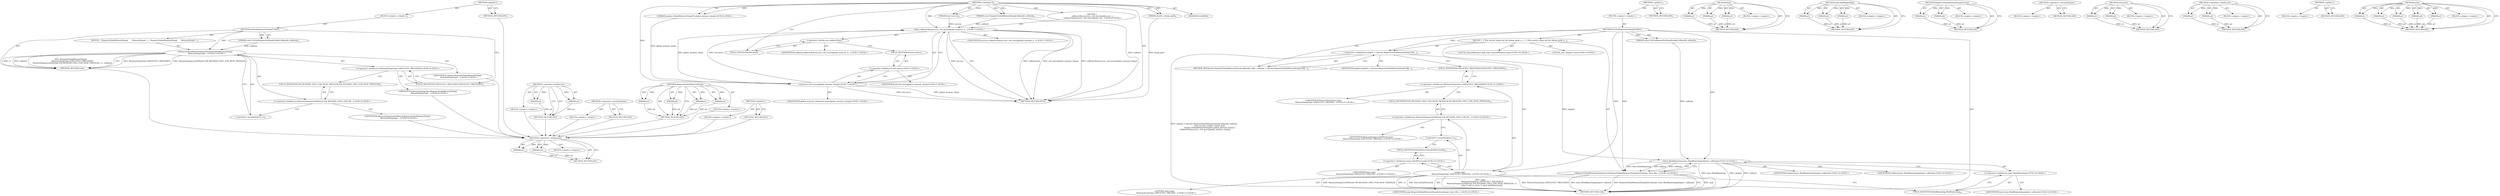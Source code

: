 digraph "args" {
vulnerable_6 [label=<(METHOD,&lt;global&gt;)<SUB>1</SUB>>];
vulnerable_7 [label=<(BLOCK,&lt;empty&gt;,&lt;empty&gt;)<SUB>1</SUB>>];
vulnerable_8 [label=<(METHOD,GetVmRegionsForHeapProfiler)<SUB>1</SUB>>];
vulnerable_9 [label=<(PARAM,const GetVmRegionsForHeapProfilerCallback&amp; callback)<SUB>2</SUB>>];
vulnerable_10 [label=<(BLOCK,{
  RequestGlobalMemoryDump(
       MemoryDumpT...,{
  RequestGlobalMemoryDump(
       MemoryDumpT...)<SUB>2</SUB>>];
vulnerable_11 [label="<(RequestGlobalMemoryDump,RequestGlobalMemoryDump(
       MemoryDumpType:...)<SUB>3</SUB>>"];
vulnerable_12 [label="<(&lt;operator&gt;.fieldAccess,MemoryDumpType::EXPLICITLY_TRIGGERED)<SUB>4</SUB>>"];
vulnerable_13 [label="<(IDENTIFIER,MemoryDumpType,RequestGlobalMemoryDump(
       MemoryDumpType:...)<SUB>4</SUB>>"];
vulnerable_14 [label=<(FIELD_IDENTIFIER,EXPLICITLY_TRIGGERED,EXPLICITLY_TRIGGERED)<SUB>4</SUB>>];
vulnerable_15 [label="<(&lt;operator&gt;.fieldAccess,MemoryDumpLevelOfDetail::VM_REGIONS_ONLY_FOR_HE...)<SUB>5</SUB>>"];
vulnerable_16 [label="<(IDENTIFIER,MemoryDumpLevelOfDetail,RequestGlobalMemoryDump(
       MemoryDumpType:...)<SUB>5</SUB>>"];
vulnerable_17 [label=<(FIELD_IDENTIFIER,VM_REGIONS_ONLY_FOR_HEAP_PROFILER,VM_REGIONS_ONLY_FOR_HEAP_PROFILER)<SUB>5</SUB>>];
vulnerable_18 [label=<(&lt;operator&gt;.arrayInitializer,{})<SUB>5</SUB>>];
vulnerable_19 [label="<(IDENTIFIER,callback,RequestGlobalMemoryDump(
       MemoryDumpType:...)<SUB>5</SUB>>"];
vulnerable_20 [label=<(METHOD_RETURN,void)<SUB>1</SUB>>];
vulnerable_22 [label=<(METHOD_RETURN,ANY)<SUB>1</SUB>>];
vulnerable_46 [label=<(METHOD,&lt;operator&gt;.fieldAccess)>];
vulnerable_47 [label=<(PARAM,p1)>];
vulnerable_48 [label=<(PARAM,p2)>];
vulnerable_49 [label=<(BLOCK,&lt;empty&gt;,&lt;empty&gt;)>];
vulnerable_50 [label=<(METHOD_RETURN,ANY)>];
vulnerable_51 [label=<(METHOD,&lt;operator&gt;.arrayInitializer)>];
vulnerable_52 [label=<(BLOCK,&lt;empty&gt;,&lt;empty&gt;)>];
vulnerable_53 [label=<(METHOD_RETURN,ANY)>];
vulnerable_39 [label=<(METHOD,RequestGlobalMemoryDump)>];
vulnerable_40 [label=<(PARAM,p1)>];
vulnerable_41 [label=<(PARAM,p2)>];
vulnerable_42 [label=<(PARAM,p3)>];
vulnerable_43 [label=<(PARAM,p4)>];
vulnerable_44 [label=<(BLOCK,&lt;empty&gt;,&lt;empty&gt;)>];
vulnerable_45 [label=<(METHOD_RETURN,ANY)>];
vulnerable_33 [label=<(METHOD,&lt;global&gt;)<SUB>1</SUB>>];
vulnerable_34 [label=<(BLOCK,&lt;empty&gt;,&lt;empty&gt;)>];
vulnerable_35 [label=<(METHOD_RETURN,ANY)>];
fixed_102 [label=<(METHOD,&lt;operator&gt;.assignment)>];
fixed_103 [label=<(PARAM,p1)>];
fixed_104 [label=<(PARAM,p2)>];
fixed_105 [label=<(BLOCK,&lt;empty&gt;,&lt;empty&gt;)>];
fixed_106 [label=<(METHOD_RETURN,ANY)>];
fixed_3 [label=<(METHOD,&lt;lambda&gt;0)<SUB>4</SUB>>];
fixed_4 [label=<(PARAM,const RequestGlobalMemoryDumpCallback&amp; callback)<SUB>4</SUB>>];
fixed_5 [label=<(PARAM,bool success)<SUB>5</SUB>>];
fixed_6 [label=<(PARAM,uint64_t dump_guid)<SUB>5</SUB>>];
fixed_7 [label="<(PARAM,mojom::GlobalMemoryDumpPtr global_memory_dump)<SUB>6</SUB>>"];
fixed_8 [label="<(BLOCK,{
    callback.Run(success, std::move(global_me...,{
    callback.Run(success, std::move(global_me...)<SUB>6</SUB>>"];
fixed_9 [label="<(Run,callback.Run(success, std::move(global_memory_d...)<SUB>7</SUB>>"];
fixed_10 [label=<(&lt;operator&gt;.fieldAccess,callback.Run)<SUB>7</SUB>>];
fixed_11 [label="<(IDENTIFIER,callback,callback.Run(success, std::move(global_memory_d...)<SUB>7</SUB>>"];
fixed_12 [label=<(FIELD_IDENTIFIER,Run,Run)<SUB>7</SUB>>];
fixed_13 [label="<(IDENTIFIER,success,callback.Run(success, std::move(global_memory_d...)<SUB>7</SUB>>"];
fixed_14 [label="<(std.move,std::move(global_memory_dump))<SUB>7</SUB>>"];
fixed_15 [label="<(&lt;operator&gt;.fieldAccess,std::move)<SUB>7</SUB>>"];
fixed_16 [label="<(IDENTIFIER,std,std::move(global_memory_dump))<SUB>7</SUB>>"];
fixed_17 [label=<(FIELD_IDENTIFIER,move,move)<SUB>7</SUB>>];
fixed_18 [label="<(IDENTIFIER,global_memory_dump,std::move(global_memory_dump))<SUB>7</SUB>>"];
fixed_19 [label=<(MODIFIER,LAMBDA)>];
fixed_20 [label=<(METHOD_RETURN,ANY)<SUB>4</SUB>>];
fixed_26 [label=<(METHOD,&lt;global&gt;)<SUB>1</SUB>>];
fixed_27 [label=<(BLOCK,&lt;empty&gt;,&lt;empty&gt;)<SUB>1</SUB>>];
fixed_28 [label=<(METHOD,GetVmRegionsForHeapProfiler)<SUB>1</SUB>>];
fixed_22 [label=<(PARAM,const GetVmRegionsForHeapProfilerCallback&amp; callback)<SUB>2</SUB>>];
fixed_29 [label=<(BLOCK,{
  // This merely strips out the |dump_guid| a...,{
  // This merely strips out the |dump_guid| a...)<SUB>2</SUB>>];
fixed_30 [label="<(LOCAL,auto adapter: auto)<SUB>4</SUB>>"];
fixed_31 [label=<(&lt;operator&gt;.assignment,adapter = [](const RequestGlobalMemoryDumpCallb...)<SUB>4</SUB>>];
fixed_32 [label=<(IDENTIFIER,adapter,adapter = [](const RequestGlobalMemoryDumpCallb...)<SUB>4</SUB>>];
fixed_33 [label=<(METHOD_REF,[](const RequestGlobalMemoryDumpCallback&amp; callb...,adapter = [](const RequestGlobalMemoryDumpCallb...)<SUB>4</SUB>>];
fixed_34 [label="<(LOCAL,QueuedRequest.Args args: QueuedRequest.Args)<SUB>10</SUB>>"];
fixed_35 [label="<(args,args(
       MemoryDumpType::EXPLICITLY_TRIGGER...)<SUB>10</SUB>>"];
fixed_36 [label="<(&lt;operator&gt;.fieldAccess,MemoryDumpType::EXPLICITLY_TRIGGERED)<SUB>11</SUB>>"];
fixed_37 [label="<(IDENTIFIER,MemoryDumpType,args(
       MemoryDumpType::EXPLICITLY_TRIGGER...)<SUB>11</SUB>>"];
fixed_38 [label=<(FIELD_IDENTIFIER,EXPLICITLY_TRIGGERED,EXPLICITLY_TRIGGERED)<SUB>11</SUB>>];
fixed_39 [label="<(&lt;operator&gt;.fieldAccess,MemoryDumpLevelOfDetail::VM_REGIONS_ONLY_FOR_HE...)<SUB>12</SUB>>"];
fixed_40 [label="<(IDENTIFIER,MemoryDumpLevelOfDetail,args(
       MemoryDumpType::EXPLICITLY_TRIGGER...)<SUB>12</SUB>>"];
fixed_41 [label=<(FIELD_IDENTIFIER,VM_REGIONS_ONLY_FOR_HEAP_PROFILER,VM_REGIONS_ONLY_FOR_HEAP_PROFILER)<SUB>12</SUB>>];
fixed_42 [label=<(&lt;operator&gt;.arrayInitializer,{})<SUB>12</SUB>>];
fixed_43 [label="<(LITERAL,false,args(
       MemoryDumpType::EXPLICITLY_TRIGGER...)<SUB>13</SUB>>"];
fixed_44 [label="<(&lt;operator&gt;.fieldAccess,base::kNullProcessId)<SUB>13</SUB>>"];
fixed_45 [label="<(IDENTIFIER,base,args(
       MemoryDumpType::EXPLICITLY_TRIGGER...)<SUB>13</SUB>>"];
fixed_46 [label=<(FIELD_IDENTIFIER,kNullProcessId,kNullProcessId)<SUB>13</SUB>>];
fixed_47 [label="<(RequestGlobalMemoryDumpInternal,RequestGlobalMemoryDumpInternal(args, base::Bin...)<SUB>14</SUB>>"];
fixed_48 [label="<(IDENTIFIER,args,RequestGlobalMemoryDumpInternal(args, base::Bin...)<SUB>14</SUB>>"];
fixed_49 [label="<(base.BindRepeating,base::BindRepeating(adapter, callback))<SUB>14</SUB>>"];
fixed_50 [label="<(&lt;operator&gt;.fieldAccess,base::BindRepeating)<SUB>14</SUB>>"];
fixed_51 [label="<(IDENTIFIER,base,base::BindRepeating(adapter, callback))<SUB>14</SUB>>"];
fixed_52 [label=<(FIELD_IDENTIFIER,BindRepeating,BindRepeating)<SUB>14</SUB>>];
fixed_53 [label="<(IDENTIFIER,adapter,base::BindRepeating(adapter, callback))<SUB>14</SUB>>"];
fixed_54 [label="<(IDENTIFIER,callback,base::BindRepeating(adapter, callback))<SUB>14</SUB>>"];
fixed_55 [label=<(METHOD_RETURN,void)<SUB>1</SUB>>];
fixed_57 [label=<(METHOD_RETURN,ANY)<SUB>1</SUB>>];
fixed_86 [label=<(METHOD,Run)>];
fixed_87 [label=<(PARAM,p1)>];
fixed_88 [label=<(PARAM,p2)>];
fixed_89 [label=<(PARAM,p3)>];
fixed_90 [label=<(BLOCK,&lt;empty&gt;,&lt;empty&gt;)>];
fixed_91 [label=<(METHOD_RETURN,ANY)>];
fixed_123 [label=<(METHOD,base.BindRepeating)>];
fixed_124 [label=<(PARAM,p1)>];
fixed_125 [label=<(PARAM,p2)>];
fixed_126 [label=<(PARAM,p3)>];
fixed_127 [label=<(BLOCK,&lt;empty&gt;,&lt;empty&gt;)>];
fixed_128 [label=<(METHOD_RETURN,ANY)>];
fixed_118 [label=<(METHOD,RequestGlobalMemoryDumpInternal)>];
fixed_119 [label=<(PARAM,p1)>];
fixed_120 [label=<(PARAM,p2)>];
fixed_121 [label=<(BLOCK,&lt;empty&gt;,&lt;empty&gt;)>];
fixed_122 [label=<(METHOD_RETURN,ANY)>];
fixed_115 [label=<(METHOD,&lt;operator&gt;.arrayInitializer)>];
fixed_116 [label=<(BLOCK,&lt;empty&gt;,&lt;empty&gt;)>];
fixed_117 [label=<(METHOD_RETURN,ANY)>];
fixed_97 [label=<(METHOD,std.move)>];
fixed_98 [label=<(PARAM,p1)>];
fixed_99 [label=<(PARAM,p2)>];
fixed_100 [label=<(BLOCK,&lt;empty&gt;,&lt;empty&gt;)>];
fixed_101 [label=<(METHOD_RETURN,ANY)>];
fixed_92 [label=<(METHOD,&lt;operator&gt;.fieldAccess)>];
fixed_93 [label=<(PARAM,p1)>];
fixed_94 [label=<(PARAM,p2)>];
fixed_95 [label=<(BLOCK,&lt;empty&gt;,&lt;empty&gt;)>];
fixed_96 [label=<(METHOD_RETURN,ANY)>];
fixed_80 [label=<(METHOD,&lt;global&gt;)<SUB>1</SUB>>];
fixed_81 [label=<(BLOCK,&lt;empty&gt;,&lt;empty&gt;)>];
fixed_82 [label=<(METHOD_RETURN,ANY)>];
fixed_107 [label=<(METHOD,args)>];
fixed_108 [label=<(PARAM,p1)>];
fixed_109 [label=<(PARAM,p2)>];
fixed_110 [label=<(PARAM,p3)>];
fixed_111 [label=<(PARAM,p4)>];
fixed_112 [label=<(PARAM,p5)>];
fixed_113 [label=<(BLOCK,&lt;empty&gt;,&lt;empty&gt;)>];
fixed_114 [label=<(METHOD_RETURN,ANY)>];
vulnerable_6 -> vulnerable_7  [key=0, label="AST: "];
vulnerable_6 -> vulnerable_22  [key=0, label="AST: "];
vulnerable_6 -> vulnerable_22  [key=1, label="CFG: "];
vulnerable_7 -> vulnerable_8  [key=0, label="AST: "];
vulnerable_8 -> vulnerable_9  [key=0, label="AST: "];
vulnerable_8 -> vulnerable_9  [key=1, label="DDG: "];
vulnerable_8 -> vulnerable_10  [key=0, label="AST: "];
vulnerable_8 -> vulnerable_20  [key=0, label="AST: "];
vulnerable_8 -> vulnerable_14  [key=0, label="CFG: "];
vulnerable_8 -> vulnerable_11  [key=0, label="DDG: "];
vulnerable_9 -> vulnerable_11  [key=0, label="DDG: callback"];
vulnerable_10 -> vulnerable_11  [key=0, label="AST: "];
vulnerable_11 -> vulnerable_12  [key=0, label="AST: "];
vulnerable_11 -> vulnerable_15  [key=0, label="AST: "];
vulnerable_11 -> vulnerable_18  [key=0, label="AST: "];
vulnerable_11 -> vulnerable_19  [key=0, label="AST: "];
vulnerable_11 -> vulnerable_20  [key=0, label="CFG: "];
vulnerable_11 -> vulnerable_20  [key=1, label="DDG: MemoryDumpType::EXPLICITLY_TRIGGERED"];
vulnerable_11 -> vulnerable_20  [key=2, label="DDG: MemoryDumpLevelOfDetail::VM_REGIONS_ONLY_FOR_HEAP_PROFILER"];
vulnerable_11 -> vulnerable_20  [key=3, label="DDG: {}"];
vulnerable_11 -> vulnerable_20  [key=4, label="DDG: callback"];
vulnerable_11 -> vulnerable_20  [key=5, label="DDG: RequestGlobalMemoryDump(
       MemoryDumpType::EXPLICITLY_TRIGGERED,
      MemoryDumpLevelOfDetail::VM_REGIONS_ONLY_FOR_HEAP_PROFILER, {}, callback)"];
vulnerable_12 -> vulnerable_13  [key=0, label="AST: "];
vulnerable_12 -> vulnerable_14  [key=0, label="AST: "];
vulnerable_12 -> vulnerable_17  [key=0, label="CFG: "];
vulnerable_13 -> fixed_102  [key=0];
vulnerable_14 -> vulnerable_12  [key=0, label="CFG: "];
vulnerable_15 -> vulnerable_16  [key=0, label="AST: "];
vulnerable_15 -> vulnerable_17  [key=0, label="AST: "];
vulnerable_15 -> vulnerable_18  [key=0, label="CFG: "];
vulnerable_16 -> fixed_102  [key=0];
vulnerable_17 -> vulnerable_15  [key=0, label="CFG: "];
vulnerable_18 -> vulnerable_11  [key=0, label="CFG: "];
vulnerable_19 -> fixed_102  [key=0];
vulnerable_20 -> fixed_102  [key=0];
vulnerable_22 -> fixed_102  [key=0];
vulnerable_46 -> vulnerable_47  [key=0, label="AST: "];
vulnerable_46 -> vulnerable_47  [key=1, label="DDG: "];
vulnerable_46 -> vulnerable_49  [key=0, label="AST: "];
vulnerable_46 -> vulnerable_48  [key=0, label="AST: "];
vulnerable_46 -> vulnerable_48  [key=1, label="DDG: "];
vulnerable_46 -> vulnerable_50  [key=0, label="AST: "];
vulnerable_46 -> vulnerable_50  [key=1, label="CFG: "];
vulnerable_47 -> vulnerable_50  [key=0, label="DDG: p1"];
vulnerable_48 -> vulnerable_50  [key=0, label="DDG: p2"];
vulnerable_49 -> fixed_102  [key=0];
vulnerable_50 -> fixed_102  [key=0];
vulnerable_51 -> vulnerable_52  [key=0, label="AST: "];
vulnerable_51 -> vulnerable_53  [key=0, label="AST: "];
vulnerable_51 -> vulnerable_53  [key=1, label="CFG: "];
vulnerable_52 -> fixed_102  [key=0];
vulnerable_53 -> fixed_102  [key=0];
vulnerable_39 -> vulnerable_40  [key=0, label="AST: "];
vulnerable_39 -> vulnerable_40  [key=1, label="DDG: "];
vulnerable_39 -> vulnerable_44  [key=0, label="AST: "];
vulnerable_39 -> vulnerable_41  [key=0, label="AST: "];
vulnerable_39 -> vulnerable_41  [key=1, label="DDG: "];
vulnerable_39 -> vulnerable_45  [key=0, label="AST: "];
vulnerable_39 -> vulnerable_45  [key=1, label="CFG: "];
vulnerable_39 -> vulnerable_42  [key=0, label="AST: "];
vulnerable_39 -> vulnerable_42  [key=1, label="DDG: "];
vulnerable_39 -> vulnerable_43  [key=0, label="AST: "];
vulnerable_39 -> vulnerable_43  [key=1, label="DDG: "];
vulnerable_40 -> vulnerable_45  [key=0, label="DDG: p1"];
vulnerable_41 -> vulnerable_45  [key=0, label="DDG: p2"];
vulnerable_42 -> vulnerable_45  [key=0, label="DDG: p3"];
vulnerable_43 -> vulnerable_45  [key=0, label="DDG: p4"];
vulnerable_44 -> fixed_102  [key=0];
vulnerable_45 -> fixed_102  [key=0];
vulnerable_33 -> vulnerable_34  [key=0, label="AST: "];
vulnerable_33 -> vulnerable_35  [key=0, label="AST: "];
vulnerable_33 -> vulnerable_35  [key=1, label="CFG: "];
vulnerable_34 -> fixed_102  [key=0];
vulnerable_35 -> fixed_102  [key=0];
fixed_102 -> fixed_103  [key=0, label="AST: "];
fixed_102 -> fixed_103  [key=1, label="DDG: "];
fixed_102 -> fixed_105  [key=0, label="AST: "];
fixed_102 -> fixed_104  [key=0, label="AST: "];
fixed_102 -> fixed_104  [key=1, label="DDG: "];
fixed_102 -> fixed_106  [key=0, label="AST: "];
fixed_102 -> fixed_106  [key=1, label="CFG: "];
fixed_103 -> fixed_106  [key=0, label="DDG: p1"];
fixed_104 -> fixed_106  [key=0, label="DDG: p2"];
fixed_3 -> fixed_4  [key=0, label="AST: "];
fixed_3 -> fixed_4  [key=1, label="DDG: "];
fixed_3 -> fixed_5  [key=0, label="AST: "];
fixed_3 -> fixed_5  [key=1, label="DDG: "];
fixed_3 -> fixed_6  [key=0, label="AST: "];
fixed_3 -> fixed_6  [key=1, label="DDG: "];
fixed_3 -> fixed_7  [key=0, label="AST: "];
fixed_3 -> fixed_7  [key=1, label="DDG: "];
fixed_3 -> fixed_8  [key=0, label="AST: "];
fixed_3 -> fixed_19  [key=0, label="AST: "];
fixed_3 -> fixed_20  [key=0, label="AST: "];
fixed_3 -> fixed_12  [key=0, label="CFG: "];
fixed_3 -> fixed_9  [key=0, label="DDG: "];
fixed_3 -> fixed_14  [key=0, label="DDG: "];
fixed_4 -> fixed_20  [key=0, label="DDG: callback"];
fixed_4 -> fixed_9  [key=0, label="DDG: callback"];
fixed_5 -> fixed_9  [key=0, label="DDG: success"];
fixed_6 -> fixed_20  [key=0, label="DDG: dump_guid"];
fixed_7 -> fixed_14  [key=0, label="DDG: global_memory_dump"];
fixed_8 -> fixed_9  [key=0, label="AST: "];
fixed_9 -> fixed_10  [key=0, label="AST: "];
fixed_9 -> fixed_13  [key=0, label="AST: "];
fixed_9 -> fixed_14  [key=0, label="AST: "];
fixed_9 -> fixed_20  [key=0, label="CFG: "];
fixed_9 -> fixed_20  [key=1, label="DDG: callback.Run"];
fixed_9 -> fixed_20  [key=2, label="DDG: success"];
fixed_9 -> fixed_20  [key=3, label="DDG: std::move(global_memory_dump)"];
fixed_9 -> fixed_20  [key=4, label="DDG: callback.Run(success, std::move(global_memory_dump))"];
fixed_10 -> fixed_11  [key=0, label="AST: "];
fixed_10 -> fixed_12  [key=0, label="AST: "];
fixed_10 -> fixed_17  [key=0, label="CFG: "];
fixed_12 -> fixed_10  [key=0, label="CFG: "];
fixed_14 -> fixed_15  [key=0, label="AST: "];
fixed_14 -> fixed_18  [key=0, label="AST: "];
fixed_14 -> fixed_9  [key=0, label="CFG: "];
fixed_14 -> fixed_9  [key=1, label="DDG: std::move"];
fixed_14 -> fixed_9  [key=2, label="DDG: global_memory_dump"];
fixed_14 -> fixed_20  [key=0, label="DDG: std::move"];
fixed_14 -> fixed_20  [key=1, label="DDG: global_memory_dump"];
fixed_15 -> fixed_16  [key=0, label="AST: "];
fixed_15 -> fixed_17  [key=0, label="AST: "];
fixed_15 -> fixed_14  [key=0, label="CFG: "];
fixed_17 -> fixed_15  [key=0, label="CFG: "];
fixed_26 -> fixed_27  [key=0, label="AST: "];
fixed_26 -> fixed_57  [key=0, label="AST: "];
fixed_26 -> fixed_57  [key=1, label="CFG: "];
fixed_27 -> fixed_28  [key=0, label="AST: "];
fixed_28 -> fixed_22  [key=0, label="AST: "];
fixed_28 -> fixed_22  [key=1, label="DDG: "];
fixed_28 -> fixed_29  [key=0, label="AST: "];
fixed_28 -> fixed_55  [key=0, label="AST: "];
fixed_28 -> fixed_33  [key=0, label="CFG: "];
fixed_28 -> fixed_31  [key=0, label="DDG: "];
fixed_28 -> fixed_35  [key=0, label="DDG: "];
fixed_28 -> fixed_47  [key=0, label="DDG: "];
fixed_28 -> fixed_49  [key=0, label="DDG: "];
fixed_22 -> fixed_49  [key=0, label="DDG: callback"];
fixed_29 -> fixed_30  [key=0, label="AST: "];
fixed_29 -> fixed_31  [key=0, label="AST: "];
fixed_29 -> fixed_34  [key=0, label="AST: "];
fixed_29 -> fixed_35  [key=0, label="AST: "];
fixed_29 -> fixed_47  [key=0, label="AST: "];
fixed_31 -> fixed_32  [key=0, label="AST: "];
fixed_31 -> fixed_33  [key=0, label="AST: "];
fixed_31 -> fixed_38  [key=0, label="CFG: "];
fixed_31 -> fixed_55  [key=0, label="DDG: adapter = [](const RequestGlobalMemoryDumpCallback&amp; callback,
                    bool success, uint64_t dump_guid,
                    mojom::GlobalMemoryDumpPtr global_memory_dump) {
    callback.Run(success, std::move(global_memory_dump));
  }"];
fixed_31 -> fixed_49  [key=0, label="DDG: adapter"];
fixed_33 -> fixed_31  [key=0, label="CFG: "];
fixed_35 -> fixed_36  [key=0, label="AST: "];
fixed_35 -> fixed_39  [key=0, label="AST: "];
fixed_35 -> fixed_42  [key=0, label="AST: "];
fixed_35 -> fixed_43  [key=0, label="AST: "];
fixed_35 -> fixed_44  [key=0, label="AST: "];
fixed_35 -> fixed_52  [key=0, label="CFG: "];
fixed_35 -> fixed_55  [key=0, label="DDG: MemoryDumpType::EXPLICITLY_TRIGGERED"];
fixed_35 -> fixed_55  [key=1, label="DDG: MemoryDumpLevelOfDetail::VM_REGIONS_ONLY_FOR_HEAP_PROFILER"];
fixed_35 -> fixed_55  [key=2, label="DDG: {}"];
fixed_35 -> fixed_55  [key=3, label="DDG: base::kNullProcessId"];
fixed_35 -> fixed_55  [key=4, label="DDG: args(
       MemoryDumpType::EXPLICITLY_TRIGGERED,
      MemoryDumpLevelOfDetail::VM_REGIONS_ONLY_FOR_HEAP_PROFILER, {},
      false /* add_to_trace */, base::kNullProcessId)"];
fixed_36 -> fixed_37  [key=0, label="AST: "];
fixed_36 -> fixed_38  [key=0, label="AST: "];
fixed_36 -> fixed_41  [key=0, label="CFG: "];
fixed_38 -> fixed_36  [key=0, label="CFG: "];
fixed_39 -> fixed_40  [key=0, label="AST: "];
fixed_39 -> fixed_41  [key=0, label="AST: "];
fixed_39 -> fixed_42  [key=0, label="CFG: "];
fixed_41 -> fixed_39  [key=0, label="CFG: "];
fixed_42 -> fixed_46  [key=0, label="CFG: "];
fixed_44 -> fixed_45  [key=0, label="AST: "];
fixed_44 -> fixed_46  [key=0, label="AST: "];
fixed_44 -> fixed_35  [key=0, label="CFG: "];
fixed_46 -> fixed_44  [key=0, label="CFG: "];
fixed_47 -> fixed_48  [key=0, label="AST: "];
fixed_47 -> fixed_49  [key=0, label="AST: "];
fixed_47 -> fixed_55  [key=0, label="CFG: "];
fixed_47 -> fixed_55  [key=1, label="DDG: args"];
fixed_47 -> fixed_55  [key=2, label="DDG: base::BindRepeating(adapter, callback)"];
fixed_47 -> fixed_55  [key=3, label="DDG: RequestGlobalMemoryDumpInternal(args, base::BindRepeating(adapter, callback))"];
fixed_49 -> fixed_50  [key=0, label="AST: "];
fixed_49 -> fixed_53  [key=0, label="AST: "];
fixed_49 -> fixed_54  [key=0, label="AST: "];
fixed_49 -> fixed_47  [key=0, label="CFG: "];
fixed_49 -> fixed_47  [key=1, label="DDG: base::BindRepeating"];
fixed_49 -> fixed_47  [key=2, label="DDG: adapter"];
fixed_49 -> fixed_47  [key=3, label="DDG: callback"];
fixed_49 -> fixed_55  [key=0, label="DDG: base::BindRepeating"];
fixed_49 -> fixed_55  [key=1, label="DDG: adapter"];
fixed_49 -> fixed_55  [key=2, label="DDG: callback"];
fixed_50 -> fixed_51  [key=0, label="AST: "];
fixed_50 -> fixed_52  [key=0, label="AST: "];
fixed_50 -> fixed_49  [key=0, label="CFG: "];
fixed_52 -> fixed_50  [key=0, label="CFG: "];
fixed_86 -> fixed_87  [key=0, label="AST: "];
fixed_86 -> fixed_87  [key=1, label="DDG: "];
fixed_86 -> fixed_90  [key=0, label="AST: "];
fixed_86 -> fixed_88  [key=0, label="AST: "];
fixed_86 -> fixed_88  [key=1, label="DDG: "];
fixed_86 -> fixed_91  [key=0, label="AST: "];
fixed_86 -> fixed_91  [key=1, label="CFG: "];
fixed_86 -> fixed_89  [key=0, label="AST: "];
fixed_86 -> fixed_89  [key=1, label="DDG: "];
fixed_87 -> fixed_91  [key=0, label="DDG: p1"];
fixed_88 -> fixed_91  [key=0, label="DDG: p2"];
fixed_89 -> fixed_91  [key=0, label="DDG: p3"];
fixed_123 -> fixed_124  [key=0, label="AST: "];
fixed_123 -> fixed_124  [key=1, label="DDG: "];
fixed_123 -> fixed_127  [key=0, label="AST: "];
fixed_123 -> fixed_125  [key=0, label="AST: "];
fixed_123 -> fixed_125  [key=1, label="DDG: "];
fixed_123 -> fixed_128  [key=0, label="AST: "];
fixed_123 -> fixed_128  [key=1, label="CFG: "];
fixed_123 -> fixed_126  [key=0, label="AST: "];
fixed_123 -> fixed_126  [key=1, label="DDG: "];
fixed_124 -> fixed_128  [key=0, label="DDG: p1"];
fixed_125 -> fixed_128  [key=0, label="DDG: p2"];
fixed_126 -> fixed_128  [key=0, label="DDG: p3"];
fixed_118 -> fixed_119  [key=0, label="AST: "];
fixed_118 -> fixed_119  [key=1, label="DDG: "];
fixed_118 -> fixed_121  [key=0, label="AST: "];
fixed_118 -> fixed_120  [key=0, label="AST: "];
fixed_118 -> fixed_120  [key=1, label="DDG: "];
fixed_118 -> fixed_122  [key=0, label="AST: "];
fixed_118 -> fixed_122  [key=1, label="CFG: "];
fixed_119 -> fixed_122  [key=0, label="DDG: p1"];
fixed_120 -> fixed_122  [key=0, label="DDG: p2"];
fixed_115 -> fixed_116  [key=0, label="AST: "];
fixed_115 -> fixed_117  [key=0, label="AST: "];
fixed_115 -> fixed_117  [key=1, label="CFG: "];
fixed_97 -> fixed_98  [key=0, label="AST: "];
fixed_97 -> fixed_98  [key=1, label="DDG: "];
fixed_97 -> fixed_100  [key=0, label="AST: "];
fixed_97 -> fixed_99  [key=0, label="AST: "];
fixed_97 -> fixed_99  [key=1, label="DDG: "];
fixed_97 -> fixed_101  [key=0, label="AST: "];
fixed_97 -> fixed_101  [key=1, label="CFG: "];
fixed_98 -> fixed_101  [key=0, label="DDG: p1"];
fixed_99 -> fixed_101  [key=0, label="DDG: p2"];
fixed_92 -> fixed_93  [key=0, label="AST: "];
fixed_92 -> fixed_93  [key=1, label="DDG: "];
fixed_92 -> fixed_95  [key=0, label="AST: "];
fixed_92 -> fixed_94  [key=0, label="AST: "];
fixed_92 -> fixed_94  [key=1, label="DDG: "];
fixed_92 -> fixed_96  [key=0, label="AST: "];
fixed_92 -> fixed_96  [key=1, label="CFG: "];
fixed_93 -> fixed_96  [key=0, label="DDG: p1"];
fixed_94 -> fixed_96  [key=0, label="DDG: p2"];
fixed_80 -> fixed_81  [key=0, label="AST: "];
fixed_80 -> fixed_82  [key=0, label="AST: "];
fixed_80 -> fixed_82  [key=1, label="CFG: "];
fixed_107 -> fixed_108  [key=0, label="AST: "];
fixed_107 -> fixed_108  [key=1, label="DDG: "];
fixed_107 -> fixed_113  [key=0, label="AST: "];
fixed_107 -> fixed_109  [key=0, label="AST: "];
fixed_107 -> fixed_109  [key=1, label="DDG: "];
fixed_107 -> fixed_114  [key=0, label="AST: "];
fixed_107 -> fixed_114  [key=1, label="CFG: "];
fixed_107 -> fixed_110  [key=0, label="AST: "];
fixed_107 -> fixed_110  [key=1, label="DDG: "];
fixed_107 -> fixed_111  [key=0, label="AST: "];
fixed_107 -> fixed_111  [key=1, label="DDG: "];
fixed_107 -> fixed_112  [key=0, label="AST: "];
fixed_107 -> fixed_112  [key=1, label="DDG: "];
fixed_108 -> fixed_114  [key=0, label="DDG: p1"];
fixed_109 -> fixed_114  [key=0, label="DDG: p2"];
fixed_110 -> fixed_114  [key=0, label="DDG: p3"];
fixed_111 -> fixed_114  [key=0, label="DDG: p4"];
fixed_112 -> fixed_114  [key=0, label="DDG: p5"];
}

